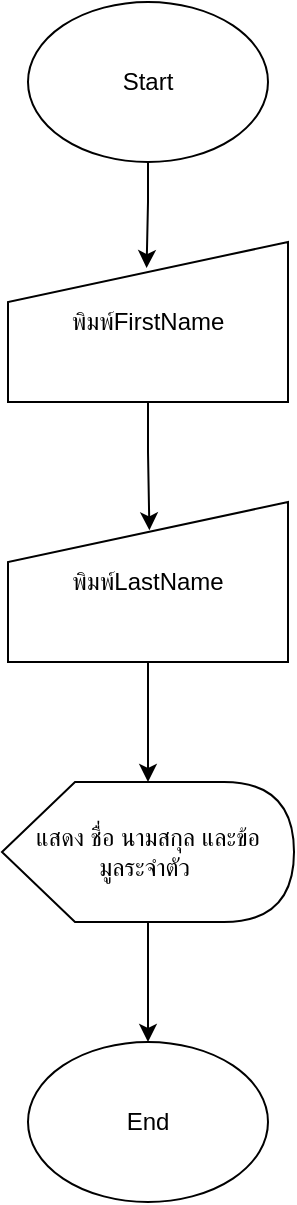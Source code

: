 <mxfile version="24.8.9">
  <diagram name="หน้า-1" id="YWvn5wqR47MSNie0i1D5">
    <mxGraphModel dx="1368" dy="679" grid="1" gridSize="10" guides="1" tooltips="1" connect="1" arrows="1" fold="1" page="1" pageScale="1" pageWidth="827" pageHeight="1169" math="0" shadow="0">
      <root>
        <mxCell id="0" />
        <mxCell id="1" parent="0" />
        <mxCell id="XibK821LJl4Agawm5-KE-8" value="" style="edgeStyle=orthogonalEdgeStyle;rounded=0;orthogonalLoop=1;jettySize=auto;html=1;entryX=0.495;entryY=0.163;entryDx=0;entryDy=0;entryPerimeter=0;" edge="1" parent="1" source="XibK821LJl4Agawm5-KE-1" target="XibK821LJl4Agawm5-KE-6">
          <mxGeometry relative="1" as="geometry" />
        </mxCell>
        <mxCell id="XibK821LJl4Agawm5-KE-1" value="Start" style="ellipse;whiteSpace=wrap;html=1;" vertex="1" parent="1">
          <mxGeometry x="354" y="100" width="120" height="80" as="geometry" />
        </mxCell>
        <mxCell id="XibK821LJl4Agawm5-KE-11" value="" style="edgeStyle=orthogonalEdgeStyle;rounded=0;orthogonalLoop=1;jettySize=auto;html=1;" edge="1" parent="1" source="XibK821LJl4Agawm5-KE-4" target="XibK821LJl4Agawm5-KE-5">
          <mxGeometry relative="1" as="geometry" />
        </mxCell>
        <mxCell id="XibK821LJl4Agawm5-KE-4" value="แสดง ชื่อ นามสกุล และข้อ&lt;div&gt;มูลระจำตัว&amp;nbsp;&lt;/div&gt;" style="shape=display;whiteSpace=wrap;html=1;" vertex="1" parent="1">
          <mxGeometry x="341" y="490" width="146" height="70" as="geometry" />
        </mxCell>
        <mxCell id="XibK821LJl4Agawm5-KE-5" value="End" style="ellipse;whiteSpace=wrap;html=1;" vertex="1" parent="1">
          <mxGeometry x="354" y="620" width="120" height="80" as="geometry" />
        </mxCell>
        <mxCell id="XibK821LJl4Agawm5-KE-9" value="" style="edgeStyle=orthogonalEdgeStyle;rounded=0;orthogonalLoop=1;jettySize=auto;html=1;entryX=0.505;entryY=0.177;entryDx=0;entryDy=0;entryPerimeter=0;" edge="1" parent="1" source="XibK821LJl4Agawm5-KE-6" target="XibK821LJl4Agawm5-KE-7">
          <mxGeometry relative="1" as="geometry" />
        </mxCell>
        <mxCell id="XibK821LJl4Agawm5-KE-6" value="พิมพ์FirstName" style="shape=manualInput;whiteSpace=wrap;html=1;" vertex="1" parent="1">
          <mxGeometry x="344" y="220" width="140" height="80" as="geometry" />
        </mxCell>
        <mxCell id="XibK821LJl4Agawm5-KE-10" value="" style="edgeStyle=orthogonalEdgeStyle;rounded=0;orthogonalLoop=1;jettySize=auto;html=1;" edge="1" parent="1" source="XibK821LJl4Agawm5-KE-7" target="XibK821LJl4Agawm5-KE-4">
          <mxGeometry relative="1" as="geometry" />
        </mxCell>
        <mxCell id="XibK821LJl4Agawm5-KE-7" value="พิมพ์LastName" style="shape=manualInput;whiteSpace=wrap;html=1;" vertex="1" parent="1">
          <mxGeometry x="344" y="350" width="140" height="80" as="geometry" />
        </mxCell>
      </root>
    </mxGraphModel>
  </diagram>
</mxfile>
